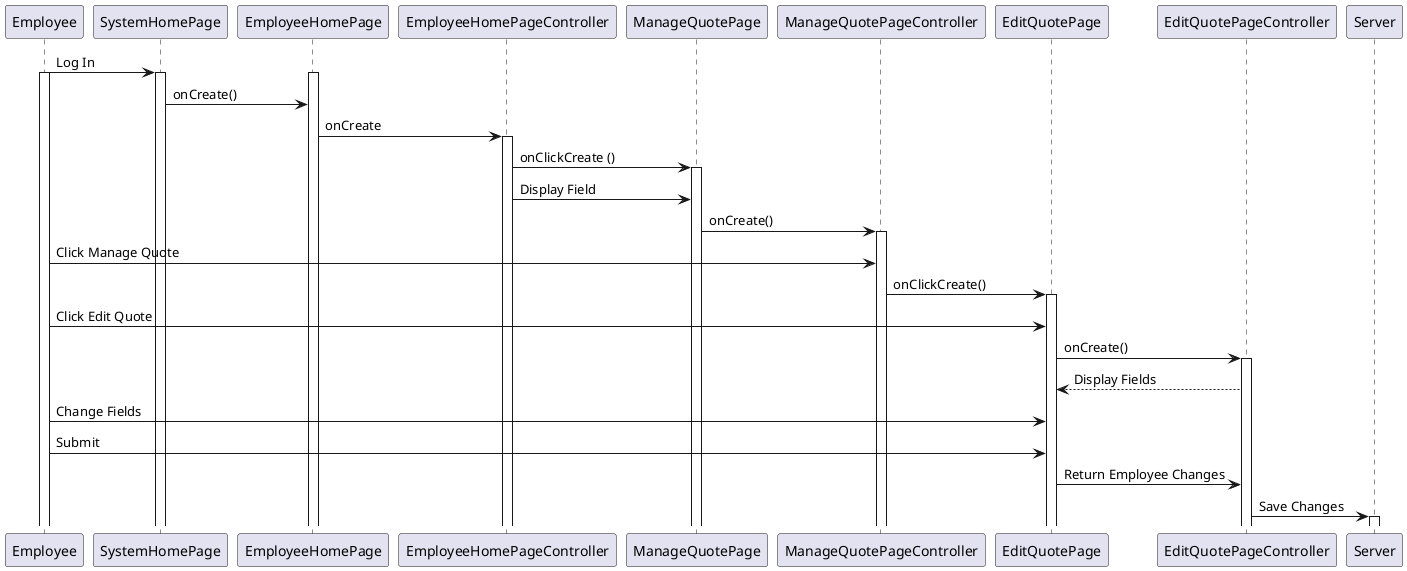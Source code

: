 @startuml
Employee -> SystemHomePage : Log In
activate Employee
activate SystemHomePage
activate EmployeeHomePage
SystemHomePage -> EmployeeHomePage  : onCreate()
EmployeeHomePage -> EmployeeHomePageController: onCreate
activate EmployeeHomePageController
EmployeeHomePageController -> ManageQuotePage : onClickCreate ()
activate ManageQuotePage
EmployeeHomePageController -> ManageQuotePage : Display Field
ManageQuotePage -> ManageQuotePageController : onCreate()
activate ManageQuotePageController
Employee -> ManageQuotePageController : Click Manage Quote
ManageQuotePageController -> EditQuotePage : onClickCreate()
activate EditQuotePage
Employee -> EditQuotePage : Click Edit Quote
EditQuotePage -> EditQuotePageController  : onCreate()
activate EditQuotePageController
EditQuotePageController --> EditQuotePage : Display Fields
Employee -> EditQuotePage : Change Fields
Employee -> EditQuotePage : Submit
EditQuotePage -> EditQuotePageController : Return Employee Changes
EditQuotePageController -> Server : Save Changes
activate Server


@enduml